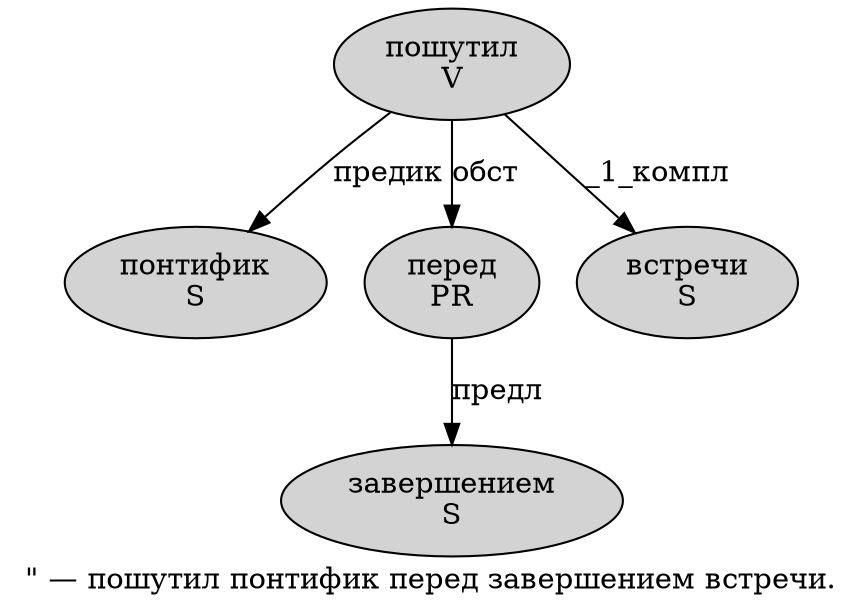 digraph SENTENCE_1560 {
	graph [label="\" — пошутил понтифик перед завершением встречи."]
	node [style=filled]
		2 [label="пошутил
V" color="" fillcolor=lightgray penwidth=1 shape=ellipse]
		3 [label="понтифик
S" color="" fillcolor=lightgray penwidth=1 shape=ellipse]
		4 [label="перед
PR" color="" fillcolor=lightgray penwidth=1 shape=ellipse]
		5 [label="завершением
S" color="" fillcolor=lightgray penwidth=1 shape=ellipse]
		6 [label="встречи
S" color="" fillcolor=lightgray penwidth=1 shape=ellipse]
			4 -> 5 [label="предл"]
			2 -> 3 [label="предик"]
			2 -> 4 [label="обст"]
			2 -> 6 [label="_1_компл"]
}